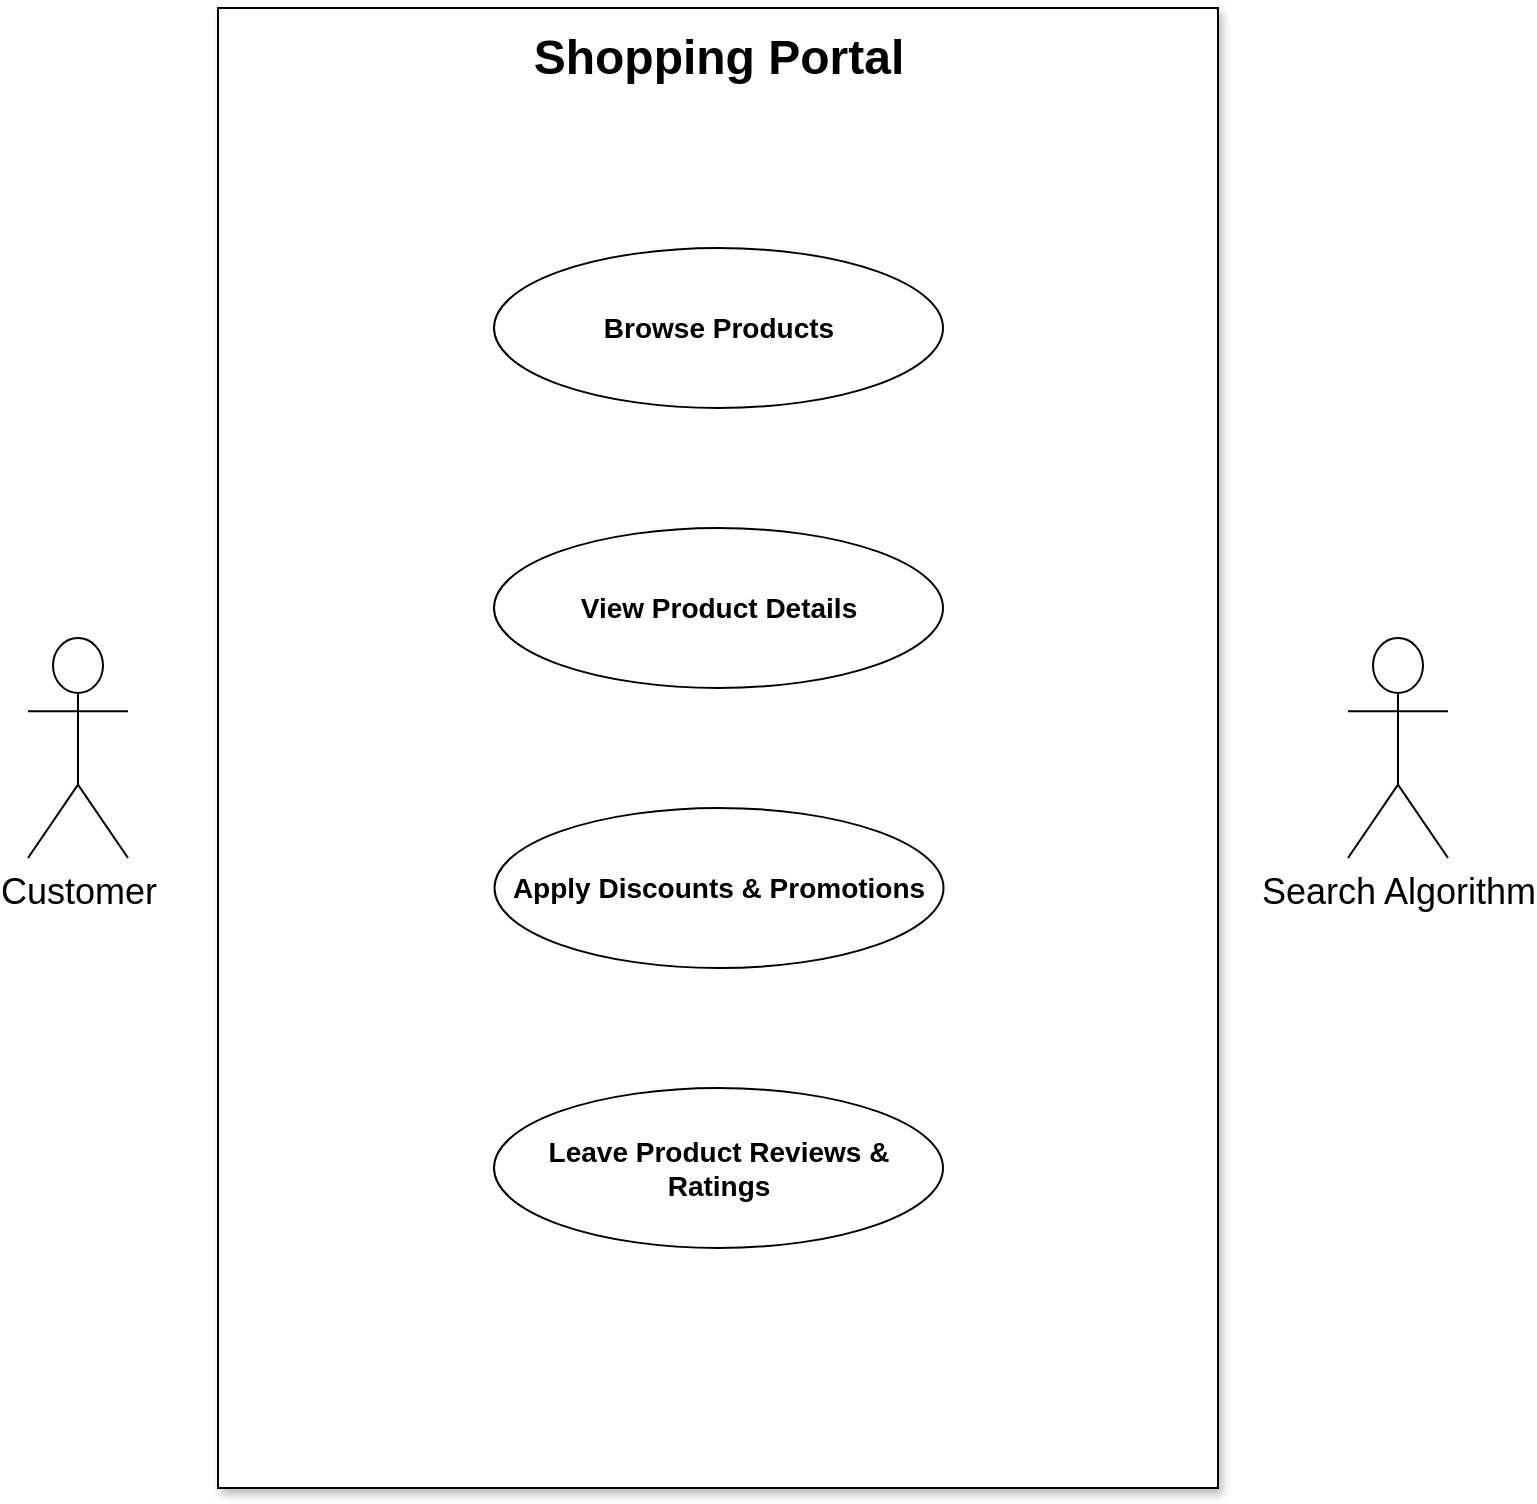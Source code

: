 <mxfile version="21.7.2" type="github">
  <diagram name="Page-1" id="Ibva7xswk7MlykJWga5B">
    <mxGraphModel dx="1032" dy="1129" grid="1" gridSize="10" guides="1" tooltips="1" connect="1" arrows="1" fold="1" page="1" pageScale="1" pageWidth="850" pageHeight="1100" math="0" shadow="0">
      <root>
        <mxCell id="0" />
        <mxCell id="1" parent="0" />
        <mxCell id="hKEHkd_DOBsOIQRfh8Hp-2" value="&lt;font style=&quot;font-size: 18px;&quot;&gt;Search Algorithm&lt;/font&gt;" style="shape=umlActor;verticalLabelPosition=bottom;verticalAlign=top;html=1;outlineConnect=0;" vertex="1" parent="1">
          <mxGeometry x="740" y="495" width="50" height="110" as="geometry" />
        </mxCell>
        <mxCell id="hKEHkd_DOBsOIQRfh8Hp-3" value="" style="rounded=0;whiteSpace=wrap;html=1;rotation=90;shadow=1;" vertex="1" parent="1">
          <mxGeometry x="55" y="300" width="740" height="500" as="geometry" />
        </mxCell>
        <mxCell id="hKEHkd_DOBsOIQRfh8Hp-4" value="&lt;font style=&quot;font-size: 18px;&quot;&gt;Customer&lt;/font&gt;" style="shape=umlActor;verticalLabelPosition=bottom;verticalAlign=top;html=1;outlineConnect=0;" vertex="1" parent="1">
          <mxGeometry x="80" y="495" width="50" height="110" as="geometry" />
        </mxCell>
        <mxCell id="hKEHkd_DOBsOIQRfh8Hp-10" value="&lt;font style=&quot;font-size: 24px;&quot;&gt;Shopping Portal&lt;/font&gt;" style="text;html=1;strokeColor=none;fillColor=none;align=center;verticalAlign=middle;whiteSpace=wrap;rounded=0;fontStyle=1" vertex="1" parent="1">
          <mxGeometry x="323" y="190" width="205" height="30" as="geometry" />
        </mxCell>
        <mxCell id="hKEHkd_DOBsOIQRfh8Hp-11" value="&lt;b&gt;&lt;font style=&quot;font-size: 14px;&quot;&gt;Leave Product Reviews &amp;amp; Ratings&lt;/font&gt;&lt;/b&gt;" style="ellipse;whiteSpace=wrap;html=1;" vertex="1" parent="1">
          <mxGeometry x="313" y="720" width="224.5" height="80" as="geometry" />
        </mxCell>
        <mxCell id="hKEHkd_DOBsOIQRfh8Hp-12" value="&lt;b&gt;&lt;font style=&quot;font-size: 14px;&quot;&gt;Apply Discounts &amp;amp; Promotions&lt;/font&gt;&lt;/b&gt;" style="ellipse;whiteSpace=wrap;html=1;" vertex="1" parent="1">
          <mxGeometry x="313.25" y="580" width="224.5" height="80" as="geometry" />
        </mxCell>
        <mxCell id="hKEHkd_DOBsOIQRfh8Hp-13" value="&lt;b&gt;&lt;font style=&quot;font-size: 14px;&quot;&gt;View Product Details&lt;/font&gt;&lt;/b&gt;" style="ellipse;whiteSpace=wrap;html=1;" vertex="1" parent="1">
          <mxGeometry x="313" y="440" width="224.5" height="80" as="geometry" />
        </mxCell>
        <mxCell id="hKEHkd_DOBsOIQRfh8Hp-14" value="&lt;font style=&quot;font-size: 14px;&quot;&gt;&lt;b&gt;Browse Products&lt;/b&gt;&lt;/font&gt;" style="ellipse;whiteSpace=wrap;html=1;" vertex="1" parent="1">
          <mxGeometry x="313" y="300" width="224.5" height="80" as="geometry" />
        </mxCell>
      </root>
    </mxGraphModel>
  </diagram>
</mxfile>
